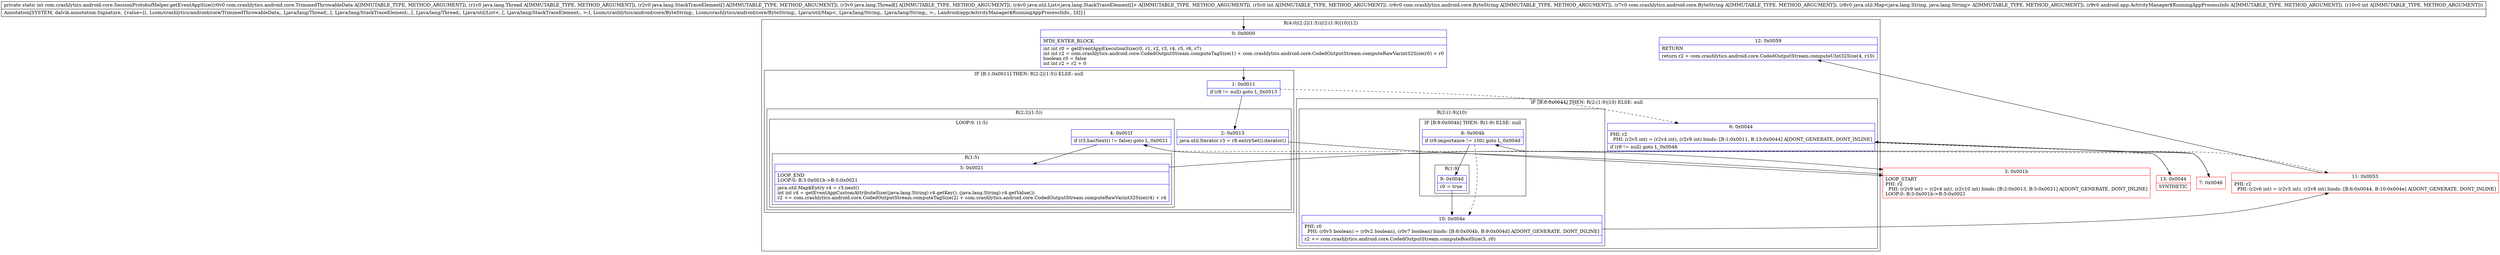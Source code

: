 digraph "CFG forcom.crashlytics.android.core.SessionProtobufHelper.getEventAppSize(Lcom\/crashlytics\/android\/core\/TrimmedThrowableData;Ljava\/lang\/Thread;[Ljava\/lang\/StackTraceElement;[Ljava\/lang\/Thread;Ljava\/util\/List;ILcom\/crashlytics\/android\/core\/ByteString;Lcom\/crashlytics\/android\/core\/ByteString;Ljava\/util\/Map;Landroid\/app\/ActivityManager$RunningAppProcessInfo;I)I" {
subgraph cluster_Region_841826535 {
label = "R(4:0|(2:2|(1:5))|(2:(1:9)|10)|12)";
node [shape=record,color=blue];
Node_0 [shape=record,label="{0\:\ 0x0000|MTH_ENTER_BLOCK\l|int int r0 = getEventAppExecutionSize(r0, r1, r2, r3, r4, r5, r6, r7)\lint int r2 = com.crashlytics.android.core.CodedOutputStream.computeTagSize(1) + com.crashlytics.android.core.CodedOutputStream.computeRawVarint32Size(r0) + r0\lboolean r0 = false\lint int r2 = r2 + 0\l}"];
subgraph cluster_IfRegion_445496630 {
label = "IF [B:1:0x0011] THEN: R(2:2|(1:5)) ELSE: null";
node [shape=record,color=blue];
Node_1 [shape=record,label="{1\:\ 0x0011|if (r8 != null) goto L_0x0013\l}"];
subgraph cluster_Region_1672530183 {
label = "R(2:2|(1:5))";
node [shape=record,color=blue];
Node_2 [shape=record,label="{2\:\ 0x0013|java.util.Iterator r3 = r8.entrySet().iterator()\l}"];
subgraph cluster_LoopRegion_1609565964 {
label = "LOOP:0: (1:5)";
node [shape=record,color=blue];
Node_4 [shape=record,label="{4\:\ 0x001f|if (r3.hasNext() != false) goto L_0x0021\l}"];
subgraph cluster_Region_392605309 {
label = "R(1:5)";
node [shape=record,color=blue];
Node_5 [shape=record,label="{5\:\ 0x0021|LOOP_END\lLOOP:0: B:3:0x001b\-\>B:5:0x0021\l|java.util.Map$Entry r4 = r3.next()\lint int r4 = getEventAppCustomAttributeSize((java.lang.String) r4.getKey(), (java.lang.String) r4.getValue())\lr2 += com.crashlytics.android.core.CodedOutputStream.computeTagSize(2) + com.crashlytics.android.core.CodedOutputStream.computeRawVarint32Size(r4) + r4\l}"];
}
}
}
}
subgraph cluster_IfRegion_326354469 {
label = "IF [B:6:0x0044] THEN: R(2:(1:9)|10) ELSE: null";
node [shape=record,color=blue];
Node_6 [shape=record,label="{6\:\ 0x0044|PHI: r2 \l  PHI: (r2v5 int) = (r2v4 int), (r2v9 int) binds: [B:1:0x0011, B:13:0x0044] A[DONT_GENERATE, DONT_INLINE]\l|if (r9 != null) goto L_0x0046\l}"];
subgraph cluster_Region_1981073152 {
label = "R(2:(1:9)|10)";
node [shape=record,color=blue];
subgraph cluster_IfRegion_1684061552 {
label = "IF [B:8:0x004b] THEN: R(1:9) ELSE: null";
node [shape=record,color=blue];
Node_8 [shape=record,label="{8\:\ 0x004b|if (r9.importance != 100) goto L_0x004d\l}"];
subgraph cluster_Region_1775989890 {
label = "R(1:9)";
node [shape=record,color=blue];
Node_9 [shape=record,label="{9\:\ 0x004d|r0 = true\l}"];
}
}
Node_10 [shape=record,label="{10\:\ 0x004e|PHI: r0 \l  PHI: (r0v5 boolean) = (r0v2 boolean), (r0v7 boolean) binds: [B:8:0x004b, B:9:0x004d] A[DONT_GENERATE, DONT_INLINE]\l|r2 += com.crashlytics.android.core.CodedOutputStream.computeBoolSize(3, r0)\l}"];
}
}
Node_12 [shape=record,label="{12\:\ 0x0059|RETURN\l|return r2 + com.crashlytics.android.core.CodedOutputStream.computeUInt32Size(4, r10)\l}"];
}
Node_3 [shape=record,color=red,label="{3\:\ 0x001b|LOOP_START\lPHI: r2 \l  PHI: (r2v9 int) = (r2v4 int), (r2v10 int) binds: [B:2:0x0013, B:5:0x0021] A[DONT_GENERATE, DONT_INLINE]\lLOOP:0: B:3:0x001b\-\>B:5:0x0021\l}"];
Node_7 [shape=record,color=red,label="{7\:\ 0x0046}"];
Node_11 [shape=record,color=red,label="{11\:\ 0x0053|PHI: r2 \l  PHI: (r2v6 int) = (r2v5 int), (r2v8 int) binds: [B:6:0x0044, B:10:0x004e] A[DONT_GENERATE, DONT_INLINE]\l}"];
Node_13 [shape=record,color=red,label="{13\:\ 0x0044|SYNTHETIC\l}"];
MethodNode[shape=record,label="{private static int com.crashlytics.android.core.SessionProtobufHelper.getEventAppSize((r0v0 com.crashlytics.android.core.TrimmedThrowableData A[IMMUTABLE_TYPE, METHOD_ARGUMENT]), (r1v0 java.lang.Thread A[IMMUTABLE_TYPE, METHOD_ARGUMENT]), (r2v0 java.lang.StackTraceElement[] A[IMMUTABLE_TYPE, METHOD_ARGUMENT]), (r3v0 java.lang.Thread[] A[IMMUTABLE_TYPE, METHOD_ARGUMENT]), (r4v0 java.util.List\<java.lang.StackTraceElement[]\> A[IMMUTABLE_TYPE, METHOD_ARGUMENT]), (r5v0 int A[IMMUTABLE_TYPE, METHOD_ARGUMENT]), (r6v0 com.crashlytics.android.core.ByteString A[IMMUTABLE_TYPE, METHOD_ARGUMENT]), (r7v0 com.crashlytics.android.core.ByteString A[IMMUTABLE_TYPE, METHOD_ARGUMENT]), (r8v0 java.util.Map\<java.lang.String, java.lang.String\> A[IMMUTABLE_TYPE, METHOD_ARGUMENT]), (r9v0 android.app.ActivityManager$RunningAppProcessInfo A[IMMUTABLE_TYPE, METHOD_ARGUMENT]), (r10v0 int A[IMMUTABLE_TYPE, METHOD_ARGUMENT]))  | Annotation[SYSTEM, dalvik.annotation.Signature, \{value=[(, Lcom\/crashlytics\/android\/core\/TrimmedThrowableData;, Ljava\/lang\/Thread;, [, Ljava\/lang\/StackTraceElement;, [, Ljava\/lang\/Thread;, Ljava\/util\/List\<, [, Ljava\/lang\/StackTraceElement;, \>;I, Lcom\/crashlytics\/android\/core\/ByteString;, Lcom\/crashlytics\/android\/core\/ByteString;, Ljava\/util\/Map\<, Ljava\/lang\/String;, Ljava\/lang\/String;, \>;, Landroid\/app\/ActivityManager$RunningAppProcessInfo;, I)I]\}]\l}"];
MethodNode -> Node_0;
Node_0 -> Node_1;
Node_1 -> Node_2;
Node_1 -> Node_6[style=dashed];
Node_2 -> Node_3;
Node_4 -> Node_5;
Node_4 -> Node_13[style=dashed];
Node_5 -> Node_3;
Node_6 -> Node_7;
Node_6 -> Node_11[style=dashed];
Node_8 -> Node_9;
Node_8 -> Node_10[style=dashed];
Node_9 -> Node_10;
Node_10 -> Node_11;
Node_3 -> Node_4;
Node_7 -> Node_8;
Node_11 -> Node_12;
Node_13 -> Node_6;
}

